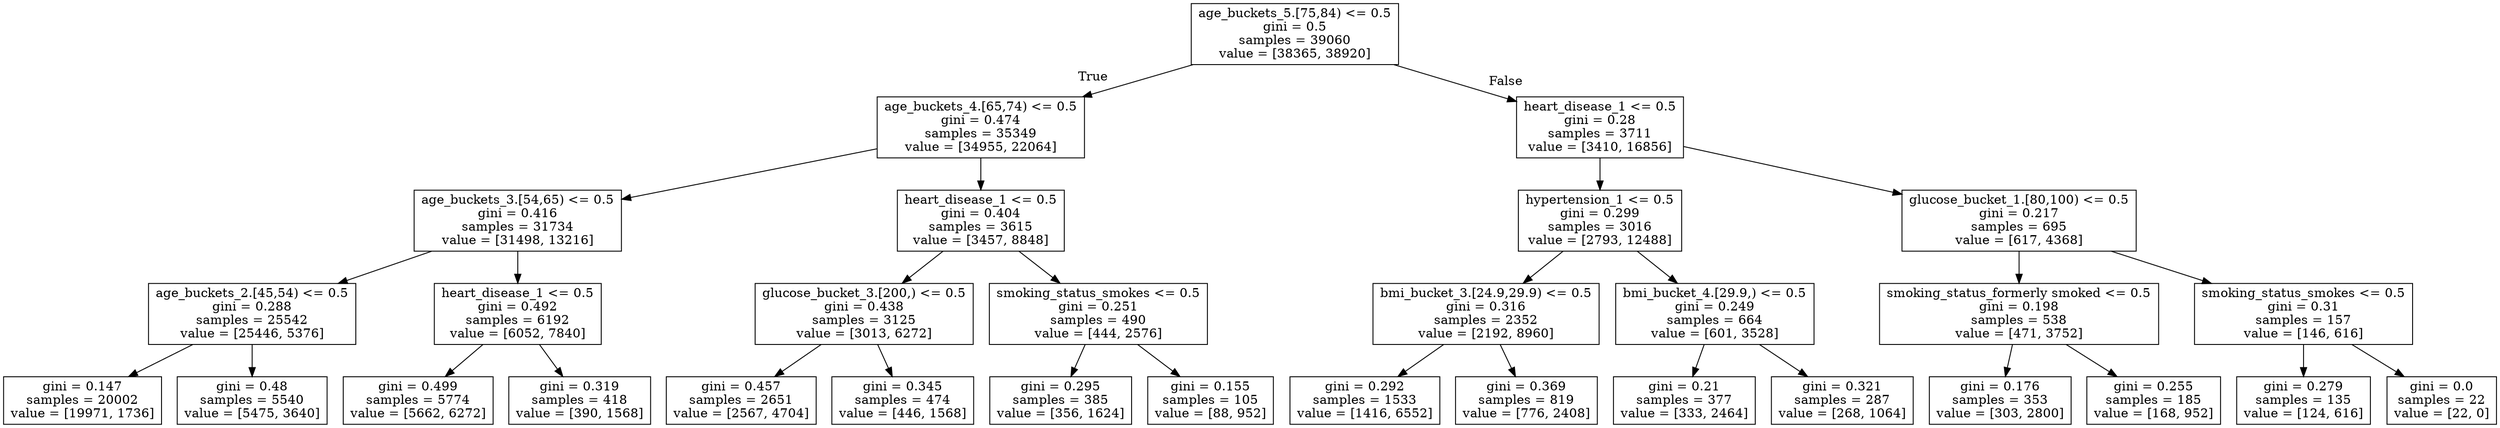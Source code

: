 digraph Tree {
node [shape=box] ;
0 [label="age_buckets_5.[75,84) <= 0.5\ngini = 0.5\nsamples = 39060\nvalue = [38365, 38920]"] ;
1 [label="age_buckets_4.[65,74) <= 0.5\ngini = 0.474\nsamples = 35349\nvalue = [34955, 22064]"] ;
0 -> 1 [labeldistance=2.5, labelangle=45, headlabel="True"] ;
2 [label="age_buckets_3.[54,65) <= 0.5\ngini = 0.416\nsamples = 31734\nvalue = [31498, 13216]"] ;
1 -> 2 ;
3 [label="age_buckets_2.[45,54) <= 0.5\ngini = 0.288\nsamples = 25542\nvalue = [25446, 5376]"] ;
2 -> 3 ;
4 [label="gini = 0.147\nsamples = 20002\nvalue = [19971, 1736]"] ;
3 -> 4 ;
5 [label="gini = 0.48\nsamples = 5540\nvalue = [5475, 3640]"] ;
3 -> 5 ;
6 [label="heart_disease_1 <= 0.5\ngini = 0.492\nsamples = 6192\nvalue = [6052, 7840]"] ;
2 -> 6 ;
7 [label="gini = 0.499\nsamples = 5774\nvalue = [5662, 6272]"] ;
6 -> 7 ;
8 [label="gini = 0.319\nsamples = 418\nvalue = [390, 1568]"] ;
6 -> 8 ;
9 [label="heart_disease_1 <= 0.5\ngini = 0.404\nsamples = 3615\nvalue = [3457, 8848]"] ;
1 -> 9 ;
10 [label="glucose_bucket_3.[200,) <= 0.5\ngini = 0.438\nsamples = 3125\nvalue = [3013, 6272]"] ;
9 -> 10 ;
11 [label="gini = 0.457\nsamples = 2651\nvalue = [2567, 4704]"] ;
10 -> 11 ;
12 [label="gini = 0.345\nsamples = 474\nvalue = [446, 1568]"] ;
10 -> 12 ;
13 [label="smoking_status_smokes <= 0.5\ngini = 0.251\nsamples = 490\nvalue = [444, 2576]"] ;
9 -> 13 ;
14 [label="gini = 0.295\nsamples = 385\nvalue = [356, 1624]"] ;
13 -> 14 ;
15 [label="gini = 0.155\nsamples = 105\nvalue = [88, 952]"] ;
13 -> 15 ;
16 [label="heart_disease_1 <= 0.5\ngini = 0.28\nsamples = 3711\nvalue = [3410, 16856]"] ;
0 -> 16 [labeldistance=2.5, labelangle=-45, headlabel="False"] ;
17 [label="hypertension_1 <= 0.5\ngini = 0.299\nsamples = 3016\nvalue = [2793, 12488]"] ;
16 -> 17 ;
18 [label="bmi_bucket_3.[24.9,29.9) <= 0.5\ngini = 0.316\nsamples = 2352\nvalue = [2192, 8960]"] ;
17 -> 18 ;
19 [label="gini = 0.292\nsamples = 1533\nvalue = [1416, 6552]"] ;
18 -> 19 ;
20 [label="gini = 0.369\nsamples = 819\nvalue = [776, 2408]"] ;
18 -> 20 ;
21 [label="bmi_bucket_4.[29.9,) <= 0.5\ngini = 0.249\nsamples = 664\nvalue = [601, 3528]"] ;
17 -> 21 ;
22 [label="gini = 0.21\nsamples = 377\nvalue = [333, 2464]"] ;
21 -> 22 ;
23 [label="gini = 0.321\nsamples = 287\nvalue = [268, 1064]"] ;
21 -> 23 ;
24 [label="glucose_bucket_1.[80,100) <= 0.5\ngini = 0.217\nsamples = 695\nvalue = [617, 4368]"] ;
16 -> 24 ;
25 [label="smoking_status_formerly smoked <= 0.5\ngini = 0.198\nsamples = 538\nvalue = [471, 3752]"] ;
24 -> 25 ;
26 [label="gini = 0.176\nsamples = 353\nvalue = [303, 2800]"] ;
25 -> 26 ;
27 [label="gini = 0.255\nsamples = 185\nvalue = [168, 952]"] ;
25 -> 27 ;
28 [label="smoking_status_smokes <= 0.5\ngini = 0.31\nsamples = 157\nvalue = [146, 616]"] ;
24 -> 28 ;
29 [label="gini = 0.279\nsamples = 135\nvalue = [124, 616]"] ;
28 -> 29 ;
30 [label="gini = 0.0\nsamples = 22\nvalue = [22, 0]"] ;
28 -> 30 ;
}